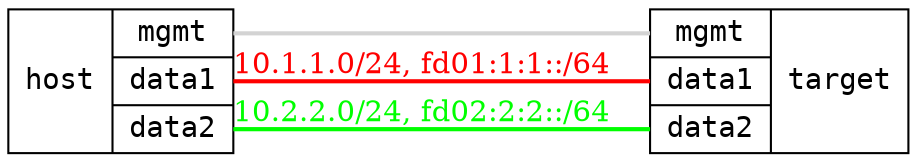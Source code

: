graph "1x3" {
    layout  = "neato";
    overlap = false;
    esep    = "+80";

    node [shape=record, fontname="DejaVu Sans Mono, Book"];
    edge [color="cornflowerblue", penwidth="2", fontname="DejaVu Serif, Book"];

    host [
        label="host | { <mgmt> mgmt | <data1> data1 | <data2> data2 }",
        pos="1,1!",
        requires="controller"
    ];

    target [
        label="{ <mgmt> mgmt | <data1> data1 | <data2> data2 } | target",
        pos="3,1!",
        requires="infix",
    ];

    host:mgmt  -- target:mgmt  [requires="mgmt", color="lightgray"]
    host:data1 -- target:data1 [color=red, fontcolor=red, taillabel="10.1.1.0/24, fd01:1:1::/64"]
    host:data2 -- target:data2 [color=green, fontcolor=green, taillabel="10.2.2.0/24, fd02:2:2::/64"]
}